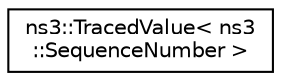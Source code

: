 digraph "Graphical Class Hierarchy"
{
 // LATEX_PDF_SIZE
  edge [fontname="Helvetica",fontsize="10",labelfontname="Helvetica",labelfontsize="10"];
  node [fontname="Helvetica",fontsize="10",shape=record];
  rankdir="LR";
  Node0 [label="ns3::TracedValue\< ns3\l::SequenceNumber \>",height=0.2,width=0.4,color="black", fillcolor="white", style="filled",URL="$classns3_1_1_traced_value.html",tooltip=" "];
}
